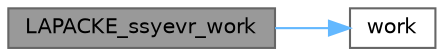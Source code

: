 digraph "LAPACKE_ssyevr_work"
{
 // LATEX_PDF_SIZE
  bgcolor="transparent";
  edge [fontname=Helvetica,fontsize=10,labelfontname=Helvetica,labelfontsize=10];
  node [fontname=Helvetica,fontsize=10,shape=box,height=0.2,width=0.4];
  rankdir="LR";
  Node1 [id="Node000001",label="LAPACKE_ssyevr_work",height=0.2,width=0.4,color="gray40", fillcolor="grey60", style="filled", fontcolor="black",tooltip=" "];
  Node1 -> Node2 [id="edge1_Node000001_Node000002",color="steelblue1",style="solid",tooltip=" "];
  Node2 [id="Node000002",label="work",height=0.2,width=0.4,color="grey40", fillcolor="white", style="filled",URL="$graph__pipeline_2levelgraph_8hpp.html#aa24fdf691a71c708fccdc6e29a805b42",tooltip=" "];
}
